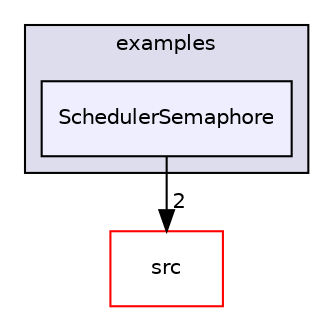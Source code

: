 digraph "examples/SchedulerSemaphore" {
  compound=true
  node [ fontsize="10", fontname="Helvetica"];
  edge [ labelfontsize="10", labelfontname="Helvetica"];
  subgraph clusterdir_d28a4824dc47e487b107a5db32ef43c4 {
    graph [ bgcolor="#ddddee", pencolor="black", label="examples" fontname="Helvetica", fontsize="10", URL="dir_d28a4824dc47e487b107a5db32ef43c4.html"]
  dir_e7e28e015f25f62aeb375cd8252d7e3a [shape=box, label="SchedulerSemaphore", style="filled", fillcolor="#eeeeff", pencolor="black", URL="dir_e7e28e015f25f62aeb375cd8252d7e3a.html"];
  }
  dir_68267d1309a1af8e8297ef4c3efbcdba [shape=box label="src" fillcolor="white" style="filled" color="red" URL="dir_68267d1309a1af8e8297ef4c3efbcdba.html"];
  dir_e7e28e015f25f62aeb375cd8252d7e3a->dir_68267d1309a1af8e8297ef4c3efbcdba [headlabel="2", labeldistance=1.5 headhref="dir_000019_000023.html"];
}
